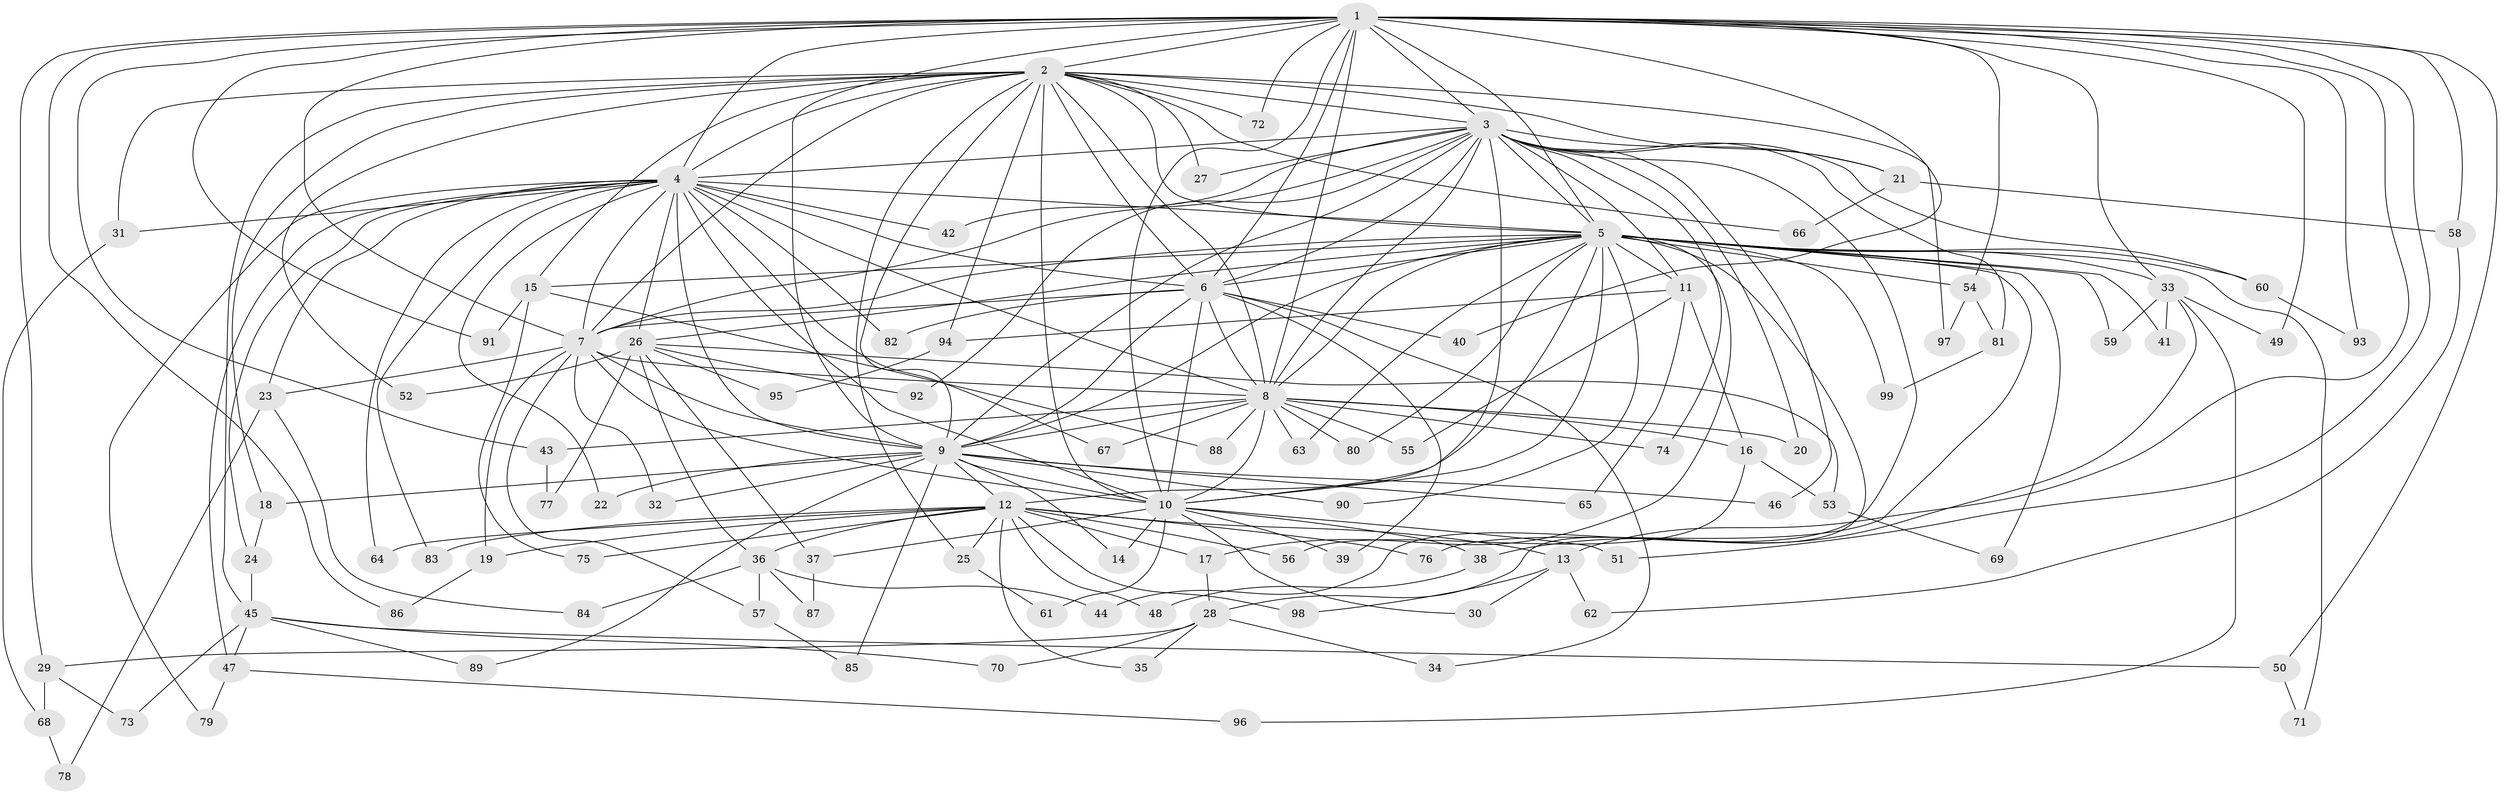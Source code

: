 // coarse degree distribution, {21: 0.014492753623188406, 26: 0.014492753623188406, 12: 0.014492753623188406, 20: 0.014492753623188406, 18: 0.014492753623188406, 1: 0.043478260869565216, 2: 0.5797101449275363, 4: 0.043478260869565216, 6: 0.057971014492753624, 13: 0.014492753623188406, 3: 0.17391304347826086, 7: 0.014492753623188406}
// Generated by graph-tools (version 1.1) at 2025/46/03/04/25 21:46:50]
// undirected, 99 vertices, 223 edges
graph export_dot {
graph [start="1"]
  node [color=gray90,style=filled];
  1;
  2;
  3;
  4;
  5;
  6;
  7;
  8;
  9;
  10;
  11;
  12;
  13;
  14;
  15;
  16;
  17;
  18;
  19;
  20;
  21;
  22;
  23;
  24;
  25;
  26;
  27;
  28;
  29;
  30;
  31;
  32;
  33;
  34;
  35;
  36;
  37;
  38;
  39;
  40;
  41;
  42;
  43;
  44;
  45;
  46;
  47;
  48;
  49;
  50;
  51;
  52;
  53;
  54;
  55;
  56;
  57;
  58;
  59;
  60;
  61;
  62;
  63;
  64;
  65;
  66;
  67;
  68;
  69;
  70;
  71;
  72;
  73;
  74;
  75;
  76;
  77;
  78;
  79;
  80;
  81;
  82;
  83;
  84;
  85;
  86;
  87;
  88;
  89;
  90;
  91;
  92;
  93;
  94;
  95;
  96;
  97;
  98;
  99;
  1 -- 2;
  1 -- 3;
  1 -- 4;
  1 -- 5;
  1 -- 6;
  1 -- 7;
  1 -- 8;
  1 -- 9;
  1 -- 10;
  1 -- 13;
  1 -- 29;
  1 -- 33;
  1 -- 40;
  1 -- 43;
  1 -- 49;
  1 -- 50;
  1 -- 51;
  1 -- 54;
  1 -- 58;
  1 -- 72;
  1 -- 86;
  1 -- 91;
  1 -- 93;
  2 -- 3;
  2 -- 4;
  2 -- 5;
  2 -- 6;
  2 -- 7;
  2 -- 8;
  2 -- 9;
  2 -- 10;
  2 -- 15;
  2 -- 18;
  2 -- 21;
  2 -- 25;
  2 -- 27;
  2 -- 31;
  2 -- 45;
  2 -- 52;
  2 -- 66;
  2 -- 72;
  2 -- 94;
  2 -- 97;
  3 -- 4;
  3 -- 5;
  3 -- 6;
  3 -- 7;
  3 -- 8;
  3 -- 9;
  3 -- 10;
  3 -- 11;
  3 -- 20;
  3 -- 21;
  3 -- 27;
  3 -- 42;
  3 -- 44;
  3 -- 46;
  3 -- 60;
  3 -- 74;
  3 -- 81;
  3 -- 92;
  4 -- 5;
  4 -- 6;
  4 -- 7;
  4 -- 8;
  4 -- 9;
  4 -- 10;
  4 -- 22;
  4 -- 23;
  4 -- 24;
  4 -- 26;
  4 -- 31;
  4 -- 42;
  4 -- 47;
  4 -- 64;
  4 -- 67;
  4 -- 79;
  4 -- 82;
  4 -- 83;
  5 -- 6;
  5 -- 7;
  5 -- 8;
  5 -- 9;
  5 -- 10;
  5 -- 11;
  5 -- 12;
  5 -- 15;
  5 -- 17;
  5 -- 26;
  5 -- 28;
  5 -- 33;
  5 -- 41;
  5 -- 54;
  5 -- 59;
  5 -- 60;
  5 -- 63;
  5 -- 69;
  5 -- 71;
  5 -- 76;
  5 -- 80;
  5 -- 90;
  5 -- 99;
  6 -- 7;
  6 -- 8;
  6 -- 9;
  6 -- 10;
  6 -- 34;
  6 -- 39;
  6 -- 40;
  6 -- 82;
  7 -- 8;
  7 -- 9;
  7 -- 10;
  7 -- 19;
  7 -- 23;
  7 -- 32;
  7 -- 57;
  8 -- 9;
  8 -- 10;
  8 -- 16;
  8 -- 20;
  8 -- 43;
  8 -- 55;
  8 -- 63;
  8 -- 67;
  8 -- 74;
  8 -- 80;
  8 -- 88;
  9 -- 10;
  9 -- 12;
  9 -- 14;
  9 -- 18;
  9 -- 22;
  9 -- 32;
  9 -- 46;
  9 -- 65;
  9 -- 85;
  9 -- 89;
  9 -- 90;
  10 -- 14;
  10 -- 30;
  10 -- 37;
  10 -- 38;
  10 -- 39;
  10 -- 51;
  10 -- 61;
  11 -- 16;
  11 -- 55;
  11 -- 65;
  11 -- 94;
  12 -- 13;
  12 -- 17;
  12 -- 19;
  12 -- 25;
  12 -- 35;
  12 -- 36;
  12 -- 48;
  12 -- 56;
  12 -- 64;
  12 -- 75;
  12 -- 76;
  12 -- 83;
  12 -- 98;
  13 -- 30;
  13 -- 62;
  13 -- 98;
  15 -- 75;
  15 -- 88;
  15 -- 91;
  16 -- 53;
  16 -- 56;
  17 -- 28;
  18 -- 24;
  19 -- 86;
  21 -- 58;
  21 -- 66;
  23 -- 78;
  23 -- 84;
  24 -- 45;
  25 -- 61;
  26 -- 36;
  26 -- 37;
  26 -- 52;
  26 -- 53;
  26 -- 77;
  26 -- 92;
  26 -- 95;
  28 -- 29;
  28 -- 34;
  28 -- 35;
  28 -- 70;
  29 -- 68;
  29 -- 73;
  31 -- 68;
  33 -- 38;
  33 -- 41;
  33 -- 49;
  33 -- 59;
  33 -- 96;
  36 -- 44;
  36 -- 57;
  36 -- 84;
  36 -- 87;
  37 -- 87;
  38 -- 48;
  43 -- 77;
  45 -- 47;
  45 -- 50;
  45 -- 70;
  45 -- 73;
  45 -- 89;
  47 -- 79;
  47 -- 96;
  50 -- 71;
  53 -- 69;
  54 -- 81;
  54 -- 97;
  57 -- 85;
  58 -- 62;
  60 -- 93;
  68 -- 78;
  81 -- 99;
  94 -- 95;
}
